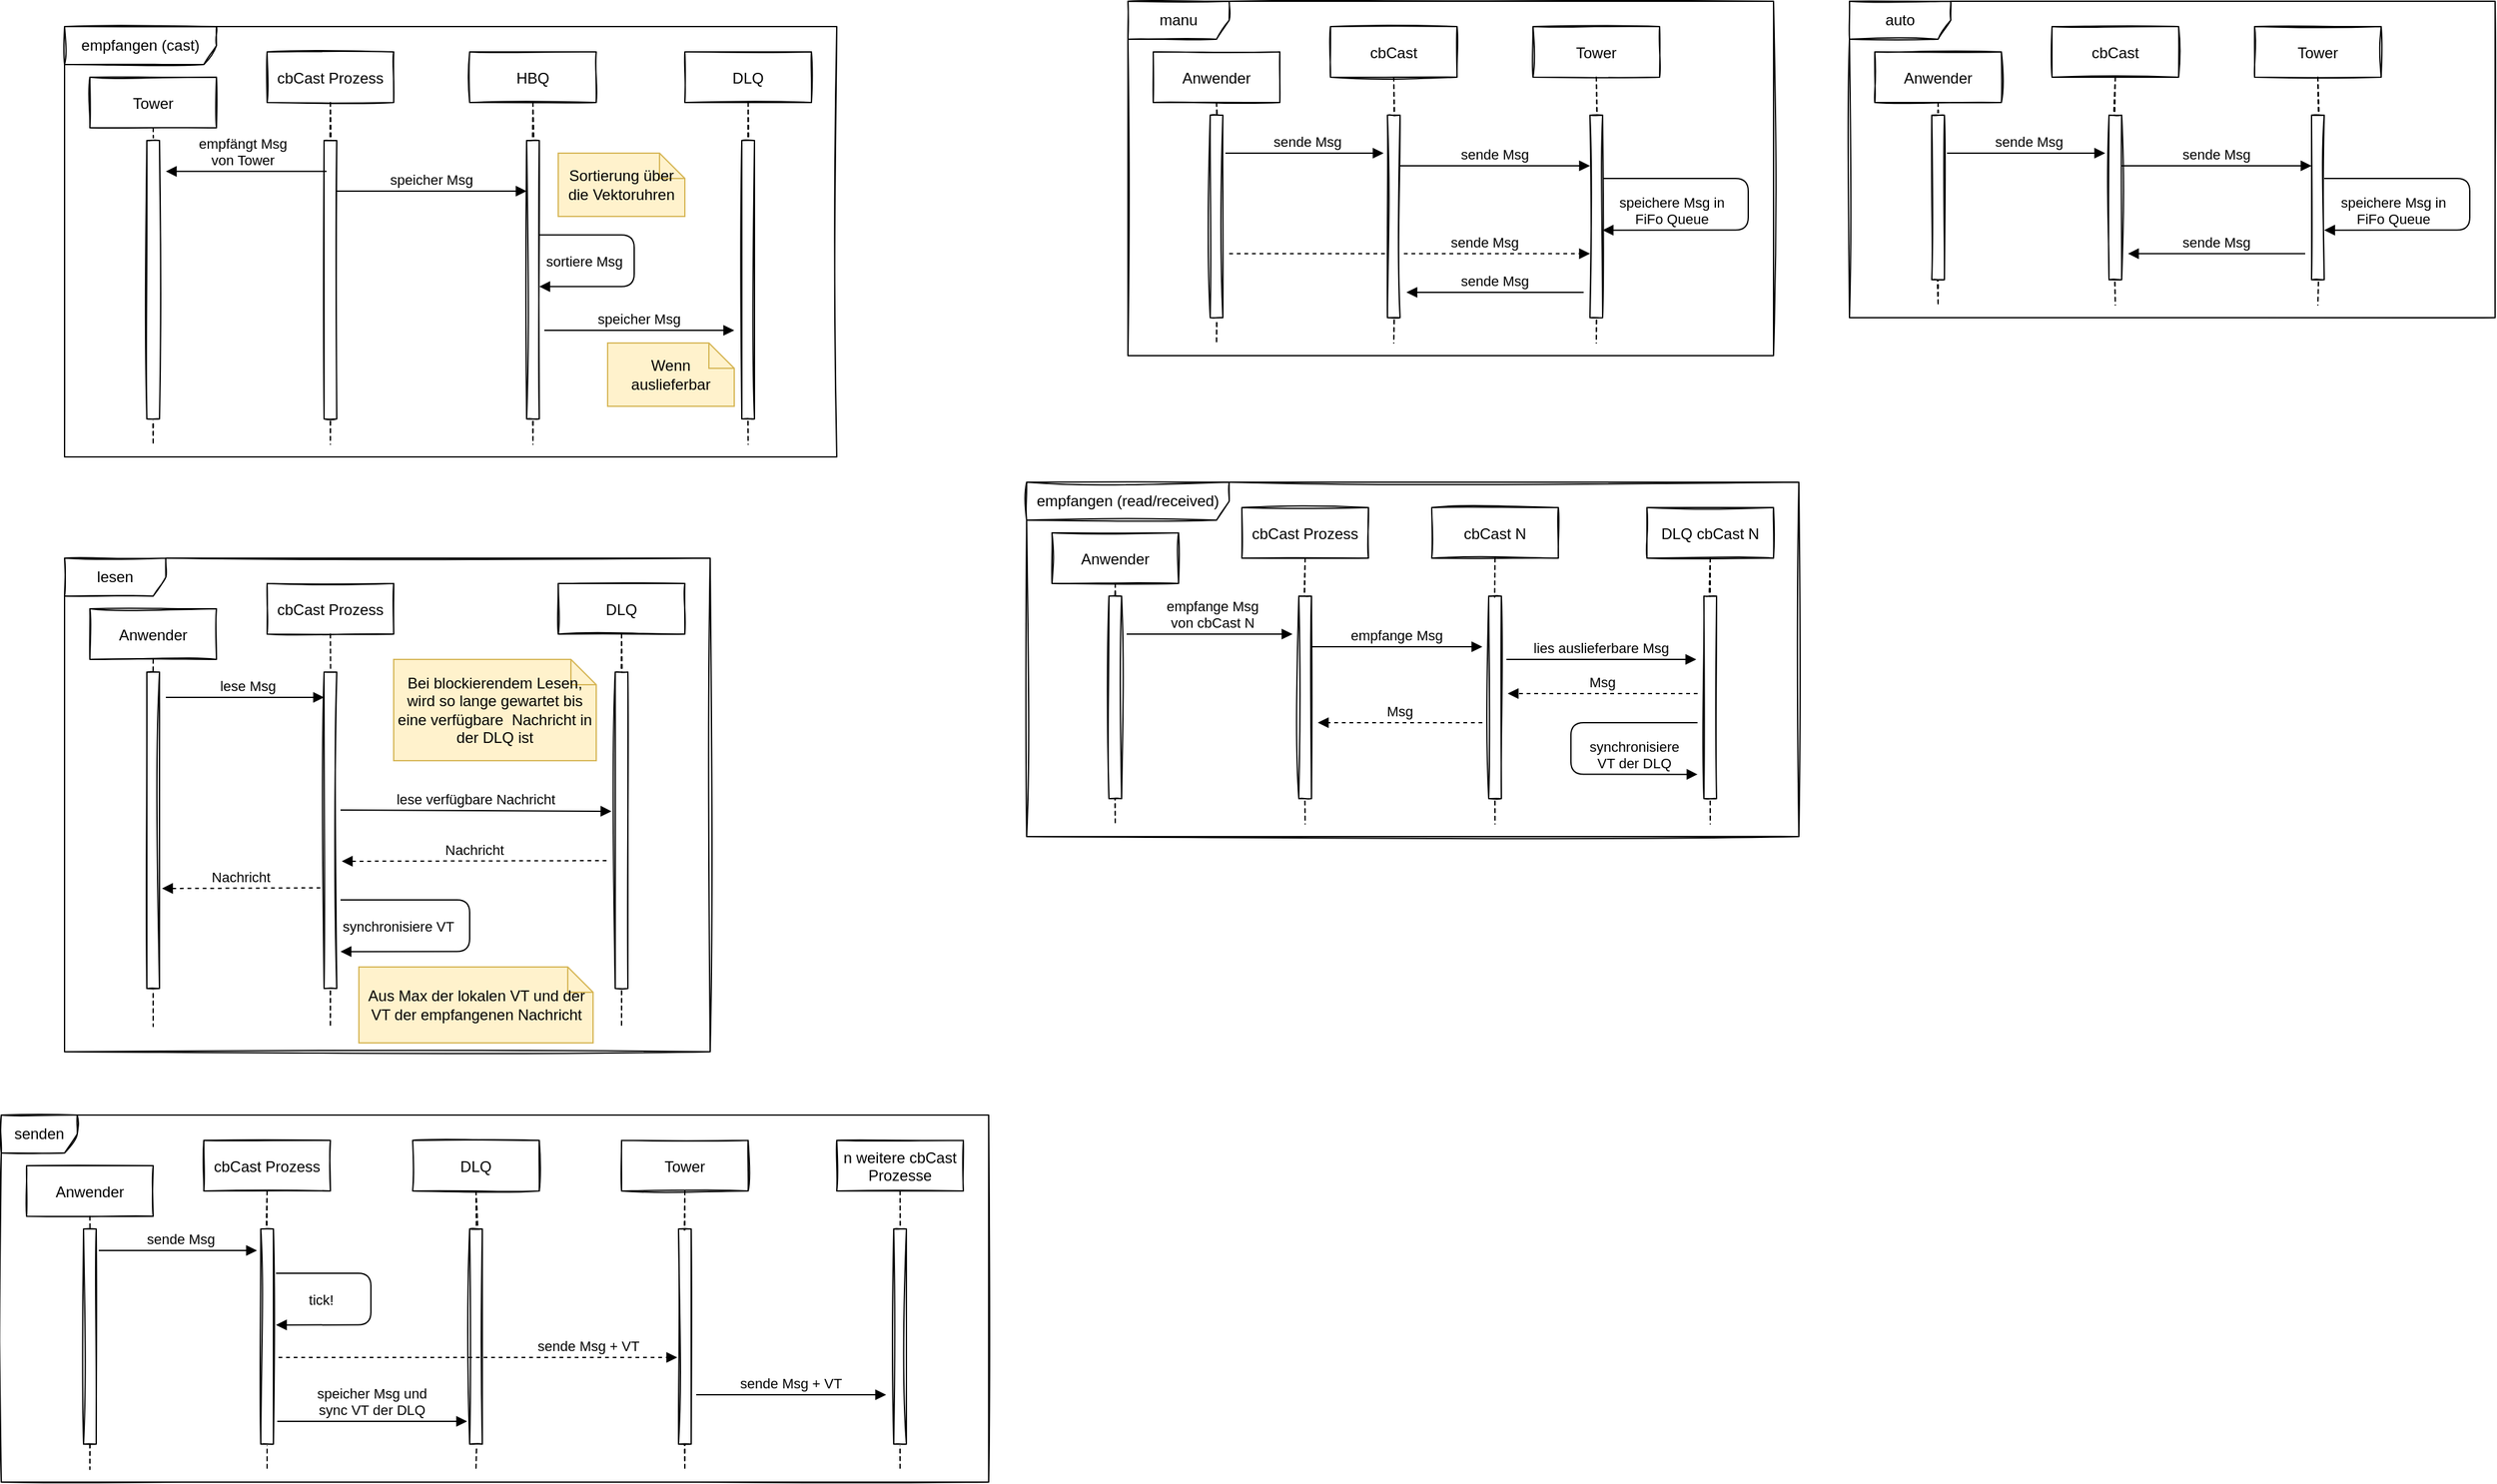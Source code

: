 <mxfile version="15.8.7" type="device"><diagram id="kgpKYQtTHZ0yAKxKKP6v" name="Page-1"><mxGraphModel dx="1113" dy="853" grid="1" gridSize="10" guides="1" tooltips="1" connect="1" arrows="1" fold="1" page="1" pageScale="1" pageWidth="850" pageHeight="1100" math="0" shadow="0"><root><mxCell id="0"/><mxCell id="1" parent="0"/><mxCell id="mBNW3FOgWOewo8QIWIge-80" value="" style="group" vertex="1" connectable="0" parent="1"><mxGeometry x="100" y="490" width="510" height="390" as="geometry"/></mxCell><mxCell id="mBNW3FOgWOewo8QIWIge-51" value="lesen" style="shape=umlFrame;whiteSpace=wrap;html=1;sketch=1;width=80;height=30;" vertex="1" parent="mBNW3FOgWOewo8QIWIge-80"><mxGeometry width="510" height="390" as="geometry"/></mxCell><mxCell id="mBNW3FOgWOewo8QIWIge-52" value="Anwender" style="shape=umlLifeline;perimeter=lifelinePerimeter;container=1;collapsible=0;recursiveResize=0;rounded=0;shadow=0;strokeWidth=1;sketch=1;" vertex="1" parent="mBNW3FOgWOewo8QIWIge-80"><mxGeometry x="20" y="40" width="100" height="330" as="geometry"/></mxCell><mxCell id="mBNW3FOgWOewo8QIWIge-53" value="" style="points=[];perimeter=orthogonalPerimeter;rounded=0;shadow=0;strokeWidth=1;sketch=1;" vertex="1" parent="mBNW3FOgWOewo8QIWIge-52"><mxGeometry x="45" y="50" width="10" height="250" as="geometry"/></mxCell><mxCell id="mBNW3FOgWOewo8QIWIge-54" value="DLQ" style="shape=umlLifeline;perimeter=lifelinePerimeter;container=1;collapsible=0;recursiveResize=0;rounded=0;shadow=0;strokeWidth=1;sketch=1;" vertex="1" parent="mBNW3FOgWOewo8QIWIge-80"><mxGeometry x="390" y="20" width="100" height="350" as="geometry"/></mxCell><mxCell id="mBNW3FOgWOewo8QIWIge-55" value="" style="points=[];perimeter=orthogonalPerimeter;rounded=0;shadow=0;strokeWidth=1;sketch=1;" vertex="1" parent="mBNW3FOgWOewo8QIWIge-54"><mxGeometry x="45" y="70" width="10" height="250" as="geometry"/></mxCell><mxCell id="mBNW3FOgWOewo8QIWIge-56" value="lese verfügbare Nachricht" style="verticalAlign=bottom;endArrow=block;shadow=0;strokeWidth=1;" edge="1" parent="mBNW3FOgWOewo8QIWIge-54"><mxGeometry relative="1" as="geometry"><mxPoint x="-172" y="179" as="sourcePoint"/><mxPoint x="42" y="180" as="targetPoint"/></mxGeometry></mxCell><mxCell id="mBNW3FOgWOewo8QIWIge-63" value="cbCast Prozess" style="shape=umlLifeline;perimeter=lifelinePerimeter;container=1;collapsible=0;recursiveResize=0;rounded=0;shadow=0;strokeWidth=1;sketch=1;" vertex="1" parent="mBNW3FOgWOewo8QIWIge-80"><mxGeometry x="160" y="20" width="100" height="350" as="geometry"/></mxCell><mxCell id="mBNW3FOgWOewo8QIWIge-64" value="" style="points=[];perimeter=orthogonalPerimeter;rounded=0;shadow=0;strokeWidth=1;sketch=1;" vertex="1" parent="mBNW3FOgWOewo8QIWIge-63"><mxGeometry x="45" y="70" width="10" height="250" as="geometry"/></mxCell><mxCell id="mBNW3FOgWOewo8QIWIge-72" value="Nachricht" style="verticalAlign=bottom;endArrow=none;shadow=0;strokeWidth=1;dashed=1;startArrow=block;startFill=1;endFill=0;" edge="1" parent="mBNW3FOgWOewo8QIWIge-63"><mxGeometry relative="1" as="geometry"><mxPoint x="-83" y="241" as="sourcePoint"/><mxPoint x="42" y="240.5" as="targetPoint"/></mxGeometry></mxCell><mxCell id="mBNW3FOgWOewo8QIWIge-71" value="Nachricht" style="verticalAlign=bottom;endArrow=none;shadow=0;strokeWidth=1;dashed=1;startArrow=block;startFill=1;endFill=0;" edge="1" parent="mBNW3FOgWOewo8QIWIge-63"><mxGeometry relative="1" as="geometry"><mxPoint x="59" y="219.5" as="sourcePoint"/><mxPoint x="269" y="219" as="targetPoint"/></mxGeometry></mxCell><mxCell id="mBNW3FOgWOewo8QIWIge-65" value="lese Msg" style="verticalAlign=bottom;endArrow=block;shadow=0;strokeWidth=1;" edge="1" parent="mBNW3FOgWOewo8QIWIge-80"><mxGeometry x="0.04" relative="1" as="geometry"><mxPoint x="80" y="110" as="sourcePoint"/><mxPoint as="offset"/><mxPoint x="205" y="110" as="targetPoint"/></mxGeometry></mxCell><mxCell id="mBNW3FOgWOewo8QIWIge-69" value="Bei blockierendem Lesen, wird so lange gewartet bis eine verfügbare&amp;nbsp; Nachricht in der DLQ ist" style="shape=note;size=20;whiteSpace=wrap;html=1;fillColor=#fff2cc;strokeColor=#d6b656;" vertex="1" parent="mBNW3FOgWOewo8QIWIge-80"><mxGeometry x="260" y="80" width="160" height="80" as="geometry"/></mxCell><mxCell id="mBNW3FOgWOewo8QIWIge-74" value="synchronisiere VT" style="verticalAlign=bottom;endArrow=block;shadow=0;strokeWidth=1;entryX=1;entryY=0.786;entryDx=0;entryDy=0;entryPerimeter=0;edgeStyle=orthogonalEdgeStyle;" edge="1" parent="mBNW3FOgWOewo8QIWIge-80"><mxGeometry x="0.625" y="-11" relative="1" as="geometry"><mxPoint x="218" y="270" as="sourcePoint"/><mxPoint x="218" y="310.82" as="targetPoint"/><Array as="points"><mxPoint x="320" y="270"/><mxPoint x="320" y="311"/></Array><mxPoint as="offset"/></mxGeometry></mxCell><mxCell id="mBNW3FOgWOewo8QIWIge-76" value="Aus Max der lokalen VT und der VT der empfangenen Nachricht" style="shape=note;size=20;whiteSpace=wrap;html=1;fillColor=#fff2cc;strokeColor=#d6b656;" vertex="1" parent="mBNW3FOgWOewo8QIWIge-80"><mxGeometry x="232.5" y="323" width="185" height="60" as="geometry"/></mxCell><mxCell id="mBNW3FOgWOewo8QIWIge-81" value="" style="group" vertex="1" connectable="0" parent="1"><mxGeometry x="50" y="930" width="780" height="290" as="geometry"/></mxCell><mxCell id="mBNW3FOgWOewo8QIWIge-32" value="senden" style="shape=umlFrame;whiteSpace=wrap;html=1;sketch=1;gradientColor=none;" vertex="1" parent="mBNW3FOgWOewo8QIWIge-81"><mxGeometry width="780" height="290" as="geometry"/></mxCell><mxCell id="mBNW3FOgWOewo8QIWIge-6" value="Anwender" style="shape=umlLifeline;perimeter=lifelinePerimeter;container=1;collapsible=0;recursiveResize=0;rounded=0;shadow=0;strokeWidth=1;sketch=1;" vertex="1" parent="mBNW3FOgWOewo8QIWIge-81"><mxGeometry x="20" y="40" width="100" height="240" as="geometry"/></mxCell><mxCell id="mBNW3FOgWOewo8QIWIge-7" value="" style="points=[];perimeter=orthogonalPerimeter;rounded=0;shadow=0;strokeWidth=1;sketch=1;" vertex="1" parent="mBNW3FOgWOewo8QIWIge-6"><mxGeometry x="45" y="50" width="10" height="170" as="geometry"/></mxCell><mxCell id="mBNW3FOgWOewo8QIWIge-11" value="DLQ" style="shape=umlLifeline;perimeter=lifelinePerimeter;container=1;collapsible=0;recursiveResize=0;rounded=0;shadow=0;strokeWidth=1;sketch=1;" vertex="1" parent="mBNW3FOgWOewo8QIWIge-81"><mxGeometry x="325" y="20" width="100" height="260" as="geometry"/></mxCell><mxCell id="mBNW3FOgWOewo8QIWIge-12" value="" style="points=[];perimeter=orthogonalPerimeter;rounded=0;shadow=0;strokeWidth=1;sketch=1;" vertex="1" parent="mBNW3FOgWOewo8QIWIge-11"><mxGeometry x="45" y="70" width="10" height="170" as="geometry"/></mxCell><mxCell id="mBNW3FOgWOewo8QIWIge-10" value="sende Msg + VT" style="verticalAlign=bottom;endArrow=block;shadow=0;strokeWidth=1;sketch=0;dashed=1;jumpStyle=none;jumpSize=6;" edge="1" parent="mBNW3FOgWOewo8QIWIge-11"><mxGeometry x="0.556" relative="1" as="geometry"><mxPoint x="-106" y="171.5" as="sourcePoint"/><mxPoint x="209" y="171.5" as="targetPoint"/><mxPoint as="offset"/></mxGeometry></mxCell><mxCell id="mBNW3FOgWOewo8QIWIge-17" value="cbCast Prozess" style="shape=umlLifeline;perimeter=lifelinePerimeter;container=1;collapsible=0;recursiveResize=0;rounded=0;shadow=0;strokeWidth=1;sketch=1;" vertex="1" parent="mBNW3FOgWOewo8QIWIge-81"><mxGeometry x="160" y="20" width="100" height="260" as="geometry"/></mxCell><mxCell id="mBNW3FOgWOewo8QIWIge-18" value="" style="points=[];perimeter=orthogonalPerimeter;rounded=0;shadow=0;strokeWidth=1;sketch=1;" vertex="1" parent="mBNW3FOgWOewo8QIWIge-17"><mxGeometry x="45" y="70" width="10" height="170" as="geometry"/></mxCell><mxCell id="mBNW3FOgWOewo8QIWIge-15" value="speicher Msg und &#10;sync VT der DLQ" style="verticalAlign=bottom;endArrow=block;shadow=0;strokeWidth=1;sketch=0;" edge="1" parent="mBNW3FOgWOewo8QIWIge-17"><mxGeometry relative="1" as="geometry"><mxPoint x="58" y="222" as="sourcePoint"/><mxPoint x="208" y="222" as="targetPoint"/></mxGeometry></mxCell><mxCell id="mBNW3FOgWOewo8QIWIge-20" value="tick!" style="verticalAlign=bottom;endArrow=block;shadow=0;strokeWidth=1;entryX=1;entryY=0.786;entryDx=0;entryDy=0;entryPerimeter=0;edgeStyle=orthogonalEdgeStyle;sketch=0;" edge="1" parent="mBNW3FOgWOewo8QIWIge-81"><mxGeometry x="0.625" y="-11" relative="1" as="geometry"><mxPoint x="217" y="125" as="sourcePoint"/><mxPoint x="217" y="165.82" as="targetPoint"/><Array as="points"><mxPoint x="292" y="125"/><mxPoint x="292" y="166"/></Array><mxPoint as="offset"/></mxGeometry></mxCell><mxCell id="mBNW3FOgWOewo8QIWIge-24" value="Tower" style="shape=umlLifeline;perimeter=lifelinePerimeter;container=1;collapsible=0;recursiveResize=0;rounded=0;shadow=0;strokeWidth=1;sketch=1;" vertex="1" parent="mBNW3FOgWOewo8QIWIge-81"><mxGeometry x="490" y="20" width="100" height="260" as="geometry"/></mxCell><mxCell id="mBNW3FOgWOewo8QIWIge-25" value="" style="points=[];perimeter=orthogonalPerimeter;rounded=0;shadow=0;strokeWidth=1;sketch=1;" vertex="1" parent="mBNW3FOgWOewo8QIWIge-24"><mxGeometry x="45" y="70" width="10" height="170" as="geometry"/></mxCell><mxCell id="mBNW3FOgWOewo8QIWIge-28" value="n weitere cbCast&#10;Prozesse" style="shape=umlLifeline;perimeter=lifelinePerimeter;container=1;collapsible=0;recursiveResize=0;rounded=0;shadow=0;strokeWidth=1;sketch=1;" vertex="1" parent="mBNW3FOgWOewo8QIWIge-81"><mxGeometry x="660" y="20" width="100" height="260" as="geometry"/></mxCell><mxCell id="mBNW3FOgWOewo8QIWIge-29" value="" style="points=[];perimeter=orthogonalPerimeter;rounded=0;shadow=0;strokeWidth=1;sketch=1;" vertex="1" parent="mBNW3FOgWOewo8QIWIge-28"><mxGeometry x="45" y="70" width="10" height="170" as="geometry"/></mxCell><mxCell id="mBNW3FOgWOewo8QIWIge-19" value="sende Msg" style="verticalAlign=bottom;endArrow=block;shadow=0;strokeWidth=1;sketch=0;" edge="1" parent="mBNW3FOgWOewo8QIWIge-81"><mxGeometry x="0.04" relative="1" as="geometry"><mxPoint x="77" y="107" as="sourcePoint"/><mxPoint as="offset"/><mxPoint x="202" y="107" as="targetPoint"/></mxGeometry></mxCell><mxCell id="mBNW3FOgWOewo8QIWIge-26" value="sende Msg + VT" style="verticalAlign=bottom;endArrow=block;shadow=0;strokeWidth=1;sketch=0;" edge="1" parent="mBNW3FOgWOewo8QIWIge-81"><mxGeometry relative="1" as="geometry"><mxPoint x="549" y="221" as="sourcePoint"/><mxPoint x="699" y="221" as="targetPoint"/></mxGeometry></mxCell><mxCell id="mBNW3FOgWOewo8QIWIge-111" value="" style="group" vertex="1" connectable="0" parent="1"><mxGeometry x="1510" y="50" width="510" height="250" as="geometry"/></mxCell><mxCell id="mBNW3FOgWOewo8QIWIge-99" value="Anwender" style="shape=umlLifeline;perimeter=lifelinePerimeter;container=1;collapsible=0;recursiveResize=0;rounded=0;shadow=0;strokeWidth=1;sketch=1;" vertex="1" parent="mBNW3FOgWOewo8QIWIge-111"><mxGeometry x="20" y="40" width="100" height="200" as="geometry"/></mxCell><mxCell id="mBNW3FOgWOewo8QIWIge-100" value="" style="points=[];perimeter=orthogonalPerimeter;rounded=0;shadow=0;strokeWidth=1;sketch=1;" vertex="1" parent="mBNW3FOgWOewo8QIWIge-99"><mxGeometry x="45" y="50" width="10" height="130" as="geometry"/></mxCell><mxCell id="mBNW3FOgWOewo8QIWIge-102" value="Tower" style="shape=umlLifeline;perimeter=lifelinePerimeter;container=1;collapsible=0;recursiveResize=0;rounded=0;shadow=0;strokeWidth=1;sketch=1;" vertex="1" parent="mBNW3FOgWOewo8QIWIge-111"><mxGeometry x="320" y="20" width="100" height="220" as="geometry"/></mxCell><mxCell id="mBNW3FOgWOewo8QIWIge-103" value="" style="points=[];perimeter=orthogonalPerimeter;rounded=0;shadow=0;strokeWidth=1;sketch=1;" vertex="1" parent="mBNW3FOgWOewo8QIWIge-102"><mxGeometry x="45" y="70" width="10" height="130" as="geometry"/></mxCell><mxCell id="mBNW3FOgWOewo8QIWIge-104" value="speichere Msg in &#10;FiFo Queue" style="verticalAlign=bottom;endArrow=block;shadow=0;strokeWidth=1;entryX=1;entryY=0.786;entryDx=0;entryDy=0;entryPerimeter=0;edgeStyle=orthogonalEdgeStyle;" edge="1" parent="mBNW3FOgWOewo8QIWIge-102"><mxGeometry x="0.594" relative="1" as="geometry"><mxPoint x="55" y="120" as="sourcePoint"/><mxPoint x="55" y="160.82" as="targetPoint"/><Array as="points"><mxPoint x="170" y="120"/><mxPoint x="170" y="161"/></Array><mxPoint as="offset"/></mxGeometry></mxCell><mxCell id="mBNW3FOgWOewo8QIWIge-109" value="sende Msg" style="verticalAlign=bottom;endArrow=block;shadow=0;strokeWidth=1;" edge="1" parent="mBNW3FOgWOewo8QIWIge-102"><mxGeometry relative="1" as="geometry"><mxPoint x="40" y="179.41" as="sourcePoint"/><mxPoint x="-100" y="179.41" as="targetPoint"/></mxGeometry></mxCell><mxCell id="mBNW3FOgWOewo8QIWIge-105" value="cbCast" style="shape=umlLifeline;perimeter=lifelinePerimeter;container=1;collapsible=0;recursiveResize=0;rounded=0;shadow=0;strokeWidth=1;sketch=1;" vertex="1" parent="mBNW3FOgWOewo8QIWIge-111"><mxGeometry x="160" y="20" width="100" height="220" as="geometry"/></mxCell><mxCell id="mBNW3FOgWOewo8QIWIge-106" value="" style="points=[];perimeter=orthogonalPerimeter;rounded=0;shadow=0;strokeWidth=1;sketch=1;" vertex="1" parent="mBNW3FOgWOewo8QIWIge-105"><mxGeometry x="45" y="70" width="10" height="130" as="geometry"/></mxCell><mxCell id="mBNW3FOgWOewo8QIWIge-107" value="sende Msg" style="verticalAlign=bottom;endArrow=block;shadow=0;strokeWidth=1;" edge="1" parent="mBNW3FOgWOewo8QIWIge-105"><mxGeometry relative="1" as="geometry"><mxPoint x="55" y="110.0" as="sourcePoint"/><mxPoint x="205" y="110" as="targetPoint"/></mxGeometry></mxCell><mxCell id="mBNW3FOgWOewo8QIWIge-108" value="sende Msg" style="verticalAlign=bottom;endArrow=block;shadow=0;strokeWidth=1;" edge="1" parent="mBNW3FOgWOewo8QIWIge-105"><mxGeometry x="0.04" relative="1" as="geometry"><mxPoint x="-83" y="100" as="sourcePoint"/><mxPoint as="offset"/><mxPoint x="42" y="100" as="targetPoint"/></mxGeometry></mxCell><mxCell id="mBNW3FOgWOewo8QIWIge-110" value="auto" style="shape=umlFrame;whiteSpace=wrap;html=1;sketch=1;width=80;height=30;" vertex="1" parent="mBNW3FOgWOewo8QIWIge-111"><mxGeometry width="510" height="250" as="geometry"/></mxCell><mxCell id="mBNW3FOgWOewo8QIWIge-112" value="" style="group" vertex="1" connectable="0" parent="1"><mxGeometry x="940" y="50" width="510" height="280" as="geometry"/></mxCell><mxCell id="mBNW3FOgWOewo8QIWIge-83" value="manu" style="shape=umlFrame;whiteSpace=wrap;html=1;sketch=1;width=80;height=30;" vertex="1" parent="mBNW3FOgWOewo8QIWIge-112"><mxGeometry width="510" height="280" as="geometry"/></mxCell><mxCell id="mBNW3FOgWOewo8QIWIge-84" value="Anwender" style="shape=umlLifeline;perimeter=lifelinePerimeter;container=1;collapsible=0;recursiveResize=0;rounded=0;shadow=0;strokeWidth=1;sketch=1;" vertex="1" parent="mBNW3FOgWOewo8QIWIge-112"><mxGeometry x="20" y="40" width="100" height="230" as="geometry"/></mxCell><mxCell id="mBNW3FOgWOewo8QIWIge-85" value="" style="points=[];perimeter=orthogonalPerimeter;rounded=0;shadow=0;strokeWidth=1;sketch=1;" vertex="1" parent="mBNW3FOgWOewo8QIWIge-84"><mxGeometry x="45" y="50" width="10" height="160" as="geometry"/></mxCell><mxCell id="mBNW3FOgWOewo8QIWIge-86" value="Tower" style="shape=umlLifeline;perimeter=lifelinePerimeter;container=1;collapsible=0;recursiveResize=0;rounded=0;shadow=0;strokeWidth=1;sketch=1;" vertex="1" parent="mBNW3FOgWOewo8QIWIge-112"><mxGeometry x="320" y="20" width="100" height="250" as="geometry"/></mxCell><mxCell id="mBNW3FOgWOewo8QIWIge-87" value="" style="points=[];perimeter=orthogonalPerimeter;rounded=0;shadow=0;strokeWidth=1;sketch=1;" vertex="1" parent="mBNW3FOgWOewo8QIWIge-86"><mxGeometry x="45" y="70" width="10" height="160" as="geometry"/></mxCell><mxCell id="mBNW3FOgWOewo8QIWIge-94" value="speichere Msg in &#10;FiFo Queue" style="verticalAlign=bottom;endArrow=block;shadow=0;strokeWidth=1;entryX=1;entryY=0.786;entryDx=0;entryDy=0;entryPerimeter=0;edgeStyle=orthogonalEdgeStyle;" edge="1" parent="mBNW3FOgWOewo8QIWIge-86"><mxGeometry x="0.594" relative="1" as="geometry"><mxPoint x="55" y="120" as="sourcePoint"/><mxPoint x="55" y="160.82" as="targetPoint"/><Array as="points"><mxPoint x="170" y="120"/><mxPoint x="170" y="161"/></Array><mxPoint as="offset"/></mxGeometry></mxCell><mxCell id="mBNW3FOgWOewo8QIWIge-98" value="sende Msg" style="verticalAlign=bottom;endArrow=block;shadow=0;strokeWidth=1;dashed=1;" edge="1" parent="mBNW3FOgWOewo8QIWIge-86"><mxGeometry x="0.417" relative="1" as="geometry"><mxPoint x="-240" y="179.41" as="sourcePoint"/><mxPoint as="offset"/><mxPoint x="45" y="179.41" as="targetPoint"/></mxGeometry></mxCell><mxCell id="mBNW3FOgWOewo8QIWIge-96" value="sende Msg" style="verticalAlign=bottom;endArrow=block;shadow=0;strokeWidth=1;" edge="1" parent="mBNW3FOgWOewo8QIWIge-86"><mxGeometry relative="1" as="geometry"><mxPoint x="40" y="210" as="sourcePoint"/><mxPoint x="-100" y="210" as="targetPoint"/></mxGeometry></mxCell><mxCell id="mBNW3FOgWOewo8QIWIge-90" value="cbCast" style="shape=umlLifeline;perimeter=lifelinePerimeter;container=1;collapsible=0;recursiveResize=0;rounded=0;shadow=0;strokeWidth=1;sketch=1;" vertex="1" parent="mBNW3FOgWOewo8QIWIge-112"><mxGeometry x="160" y="20" width="100" height="250" as="geometry"/></mxCell><mxCell id="mBNW3FOgWOewo8QIWIge-91" value="" style="points=[];perimeter=orthogonalPerimeter;rounded=0;shadow=0;strokeWidth=1;sketch=1;" vertex="1" parent="mBNW3FOgWOewo8QIWIge-90"><mxGeometry x="45" y="70" width="10" height="160" as="geometry"/></mxCell><mxCell id="mBNW3FOgWOewo8QIWIge-92" value="sende Msg" style="verticalAlign=bottom;endArrow=block;shadow=0;strokeWidth=1;" edge="1" parent="mBNW3FOgWOewo8QIWIge-90"><mxGeometry relative="1" as="geometry"><mxPoint x="55" y="110.0" as="sourcePoint"/><mxPoint x="205" y="110" as="targetPoint"/></mxGeometry></mxCell><mxCell id="mBNW3FOgWOewo8QIWIge-93" value="sende Msg" style="verticalAlign=bottom;endArrow=block;shadow=0;strokeWidth=1;" edge="1" parent="mBNW3FOgWOewo8QIWIge-90"><mxGeometry x="0.04" relative="1" as="geometry"><mxPoint x="-83" y="100" as="sourcePoint"/><mxPoint as="offset"/><mxPoint x="42" y="100" as="targetPoint"/></mxGeometry></mxCell><mxCell id="mBNW3FOgWOewo8QIWIge-114" value="empfangen (read/received)" style="shape=umlFrame;whiteSpace=wrap;html=1;sketch=1;width=160;height=30;" vertex="1" parent="1"><mxGeometry x="860" y="430" width="610" height="280" as="geometry"/></mxCell><mxCell id="mBNW3FOgWOewo8QIWIge-115" value="Anwender" style="shape=umlLifeline;perimeter=lifelinePerimeter;container=1;collapsible=0;recursiveResize=0;rounded=0;shadow=0;strokeWidth=1;sketch=1;" vertex="1" parent="1"><mxGeometry x="880" y="470" width="100" height="230" as="geometry"/></mxCell><mxCell id="mBNW3FOgWOewo8QIWIge-116" value="" style="points=[];perimeter=orthogonalPerimeter;rounded=0;shadow=0;strokeWidth=1;sketch=1;" vertex="1" parent="mBNW3FOgWOewo8QIWIge-115"><mxGeometry x="45" y="50" width="10" height="160" as="geometry"/></mxCell><mxCell id="mBNW3FOgWOewo8QIWIge-117" value="cbCast N" style="shape=umlLifeline;perimeter=lifelinePerimeter;container=1;collapsible=0;recursiveResize=0;rounded=0;shadow=0;strokeWidth=1;sketch=1;" vertex="1" parent="1"><mxGeometry x="1180" y="450" width="100" height="250" as="geometry"/></mxCell><mxCell id="mBNW3FOgWOewo8QIWIge-118" value="" style="points=[];perimeter=orthogonalPerimeter;rounded=0;shadow=0;strokeWidth=1;sketch=1;" vertex="1" parent="mBNW3FOgWOewo8QIWIge-117"><mxGeometry x="45" y="70" width="10" height="160" as="geometry"/></mxCell><mxCell id="mBNW3FOgWOewo8QIWIge-129" value="lies auslieferbare Msg" style="verticalAlign=bottom;endArrow=block;shadow=0;strokeWidth=1;" edge="1" parent="mBNW3FOgWOewo8QIWIge-117"><mxGeometry relative="1" as="geometry"><mxPoint x="59" y="120" as="sourcePoint"/><mxPoint x="209" y="120" as="targetPoint"/></mxGeometry></mxCell><mxCell id="mBNW3FOgWOewo8QIWIge-119" value="DLQ cbCast N" style="shape=umlLifeline;perimeter=lifelinePerimeter;container=1;collapsible=0;recursiveResize=0;rounded=0;shadow=0;strokeWidth=1;sketch=1;" vertex="1" parent="1"><mxGeometry x="1350" y="450" width="100" height="250" as="geometry"/></mxCell><mxCell id="mBNW3FOgWOewo8QIWIge-120" value="" style="points=[];perimeter=orthogonalPerimeter;rounded=0;shadow=0;strokeWidth=1;sketch=1;" vertex="1" parent="mBNW3FOgWOewo8QIWIge-119"><mxGeometry x="45" y="70" width="10" height="160" as="geometry"/></mxCell><mxCell id="mBNW3FOgWOewo8QIWIge-121" value="cbCast Prozess" style="shape=umlLifeline;perimeter=lifelinePerimeter;container=1;collapsible=0;recursiveResize=0;rounded=0;shadow=0;strokeWidth=1;sketch=1;" vertex="1" parent="1"><mxGeometry x="1030" y="450" width="100" height="250" as="geometry"/></mxCell><mxCell id="mBNW3FOgWOewo8QIWIge-122" value="" style="points=[];perimeter=orthogonalPerimeter;rounded=0;shadow=0;strokeWidth=1;sketch=1;" vertex="1" parent="mBNW3FOgWOewo8QIWIge-121"><mxGeometry x="45" y="70" width="10" height="160" as="geometry"/></mxCell><mxCell id="mBNW3FOgWOewo8QIWIge-123" value="empfange Msg" style="verticalAlign=bottom;endArrow=block;shadow=0;strokeWidth=1;" edge="1" parent="mBNW3FOgWOewo8QIWIge-121"><mxGeometry relative="1" as="geometry"><mxPoint x="55" y="110.0" as="sourcePoint"/><mxPoint x="190" y="110" as="targetPoint"/></mxGeometry></mxCell><mxCell id="mBNW3FOgWOewo8QIWIge-124" value="empfange Msg &#10;von cbCast N" style="verticalAlign=bottom;endArrow=block;shadow=0;strokeWidth=1;" edge="1" parent="mBNW3FOgWOewo8QIWIge-121"><mxGeometry x="0.04" relative="1" as="geometry"><mxPoint x="-91" y="100" as="sourcePoint"/><mxPoint as="offset"/><mxPoint x="40" y="100" as="targetPoint"/></mxGeometry></mxCell><mxCell id="mBNW3FOgWOewo8QIWIge-131" value="Msg" style="verticalAlign=bottom;endArrow=block;shadow=0;strokeWidth=1;dashed=1;" edge="1" parent="mBNW3FOgWOewo8QIWIge-121"><mxGeometry relative="1" as="geometry"><mxPoint x="190" y="170" as="sourcePoint"/><mxPoint x="60" y="170" as="targetPoint"/></mxGeometry></mxCell><mxCell id="mBNW3FOgWOewo8QIWIge-125" value="synchronisiere &#10;VT der DLQ" style="verticalAlign=bottom;endArrow=block;shadow=0;strokeWidth=1;entryX=1;entryY=0.786;entryDx=0;entryDy=0;entryPerimeter=0;edgeStyle=orthogonalEdgeStyle;" edge="1" parent="1"><mxGeometry x="0.585" relative="1" as="geometry"><mxPoint x="1389.94" y="620" as="sourcePoint"/><mxPoint x="1389.94" y="660.82" as="targetPoint"/><Array as="points"><mxPoint x="1289.94" y="620"/><mxPoint x="1289.94" y="661"/></Array><mxPoint as="offset"/></mxGeometry></mxCell><mxCell id="mBNW3FOgWOewo8QIWIge-130" value="Msg" style="verticalAlign=bottom;endArrow=block;shadow=0;strokeWidth=1;dashed=1;" edge="1" parent="1"><mxGeometry relative="1" as="geometry"><mxPoint x="1390.0" y="597" as="sourcePoint"/><mxPoint x="1240" y="597" as="targetPoint"/></mxGeometry></mxCell><mxCell id="mBNW3FOgWOewo8QIWIge-135" value="" style="group" vertex="1" connectable="0" parent="1"><mxGeometry x="100" y="70" width="610" height="340" as="geometry"/></mxCell><mxCell id="mBNW3FOgWOewo8QIWIge-21" value="empfangen (cast)" style="shape=umlFrame;whiteSpace=wrap;html=1;sketch=1;width=120;height=30;" vertex="1" parent="mBNW3FOgWOewo8QIWIge-135"><mxGeometry width="610" height="340" as="geometry"/></mxCell><mxCell id="3nuBFxr9cyL0pnOWT2aG-1" value="Tower" style="shape=umlLifeline;perimeter=lifelinePerimeter;container=1;collapsible=0;recursiveResize=0;rounded=0;shadow=0;strokeWidth=1;sketch=1;" parent="mBNW3FOgWOewo8QIWIge-135" vertex="1"><mxGeometry x="20" y="40" width="100" height="290" as="geometry"/></mxCell><mxCell id="3nuBFxr9cyL0pnOWT2aG-2" value="" style="points=[];perimeter=orthogonalPerimeter;rounded=0;shadow=0;strokeWidth=1;sketch=1;" parent="3nuBFxr9cyL0pnOWT2aG-1" vertex="1"><mxGeometry x="45" y="50" width="10" height="220" as="geometry"/></mxCell><mxCell id="3nuBFxr9cyL0pnOWT2aG-5" value="HBQ" style="shape=umlLifeline;perimeter=lifelinePerimeter;container=1;collapsible=0;recursiveResize=0;rounded=0;shadow=0;strokeWidth=1;sketch=1;" parent="mBNW3FOgWOewo8QIWIge-135" vertex="1"><mxGeometry x="320" y="20" width="100" height="310" as="geometry"/></mxCell><mxCell id="3nuBFxr9cyL0pnOWT2aG-6" value="" style="points=[];perimeter=orthogonalPerimeter;rounded=0;shadow=0;strokeWidth=1;sketch=1;" parent="3nuBFxr9cyL0pnOWT2aG-5" vertex="1"><mxGeometry x="45" y="70" width="10" height="220" as="geometry"/></mxCell><mxCell id="dRLTDuF6zf5JJlCdQuAs-1" value="DLQ" style="shape=umlLifeline;perimeter=lifelinePerimeter;container=1;collapsible=0;recursiveResize=0;rounded=0;shadow=0;strokeWidth=1;sketch=1;" parent="mBNW3FOgWOewo8QIWIge-135" vertex="1"><mxGeometry x="490" y="20" width="100" height="310" as="geometry"/></mxCell><mxCell id="dRLTDuF6zf5JJlCdQuAs-2" value="" style="points=[];perimeter=orthogonalPerimeter;rounded=0;shadow=0;strokeWidth=1;sketch=1;" parent="dRLTDuF6zf5JJlCdQuAs-1" vertex="1"><mxGeometry x="45" y="70" width="10" height="220" as="geometry"/></mxCell><mxCell id="dRLTDuF6zf5JJlCdQuAs-9" value="cbCast Prozess" style="shape=umlLifeline;perimeter=lifelinePerimeter;container=1;collapsible=0;recursiveResize=0;rounded=0;shadow=0;strokeWidth=1;sketch=1;" parent="mBNW3FOgWOewo8QIWIge-135" vertex="1"><mxGeometry x="160" y="20" width="100" height="310" as="geometry"/></mxCell><mxCell id="mBNW3FOgWOewo8QIWIge-2" value="" style="points=[];perimeter=orthogonalPerimeter;rounded=0;shadow=0;strokeWidth=1;sketch=1;" vertex="1" parent="dRLTDuF6zf5JJlCdQuAs-9"><mxGeometry x="45" y="70" width="10" height="220" as="geometry"/></mxCell><mxCell id="dRLTDuF6zf5JJlCdQuAs-13" value="speicher Msg" style="verticalAlign=bottom;endArrow=block;shadow=0;strokeWidth=1;" parent="dRLTDuF6zf5JJlCdQuAs-9" edge="1"><mxGeometry relative="1" as="geometry"><mxPoint x="55" y="110.0" as="sourcePoint"/><mxPoint x="205" y="110" as="targetPoint"/></mxGeometry></mxCell><mxCell id="dRLTDuF6zf5JJlCdQuAs-33" value="sortiere Msg" style="verticalAlign=bottom;endArrow=block;shadow=0;strokeWidth=1;entryX=1;entryY=0.786;entryDx=0;entryDy=0;entryPerimeter=0;edgeStyle=orthogonalEdgeStyle;" parent="mBNW3FOgWOewo8QIWIge-135" edge="1"><mxGeometry x="0.625" y="-11" relative="1" as="geometry"><mxPoint x="375" y="164.59" as="sourcePoint"/><mxPoint x="375" y="205.41" as="targetPoint"/><Array as="points"><mxPoint x="450" y="164.59"/><mxPoint x="450" y="205.59"/></Array><mxPoint as="offset"/></mxGeometry></mxCell><mxCell id="mBNW3FOgWOewo8QIWIge-3" value="Sortierung über die Vektoruhren" style="shape=note;size=20;whiteSpace=wrap;html=1;fillColor=#fff2cc;strokeColor=#d6b656;" vertex="1" parent="mBNW3FOgWOewo8QIWIge-135"><mxGeometry x="390" y="100" width="100" height="50" as="geometry"/></mxCell><mxCell id="mBNW3FOgWOewo8QIWIge-4" value="speicher Msg" style="verticalAlign=bottom;endArrow=block;shadow=0;strokeWidth=1;" edge="1" parent="mBNW3FOgWOewo8QIWIge-135"><mxGeometry relative="1" as="geometry"><mxPoint x="379" y="240.0" as="sourcePoint"/><mxPoint x="529" y="240" as="targetPoint"/></mxGeometry></mxCell><mxCell id="mBNW3FOgWOewo8QIWIge-5" value="Wenn &lt;br&gt;auslieferbar" style="shape=note;size=20;whiteSpace=wrap;html=1;fillColor=#fff2cc;strokeColor=#d6b656;" vertex="1" parent="mBNW3FOgWOewo8QIWIge-135"><mxGeometry x="429" y="250" width="100" height="50" as="geometry"/></mxCell><mxCell id="3nuBFxr9cyL0pnOWT2aG-8" value="empfängt Msg &#10;von Tower" style="verticalAlign=bottom;endArrow=block;shadow=0;strokeWidth=1;" parent="mBNW3FOgWOewo8QIWIge-135" edge="1"><mxGeometry x="0.04" relative="1" as="geometry"><mxPoint x="207" y="114.41" as="sourcePoint"/><mxPoint as="offset"/><mxPoint x="80" y="114.41" as="targetPoint"/></mxGeometry></mxCell></root></mxGraphModel></diagram></mxfile>
